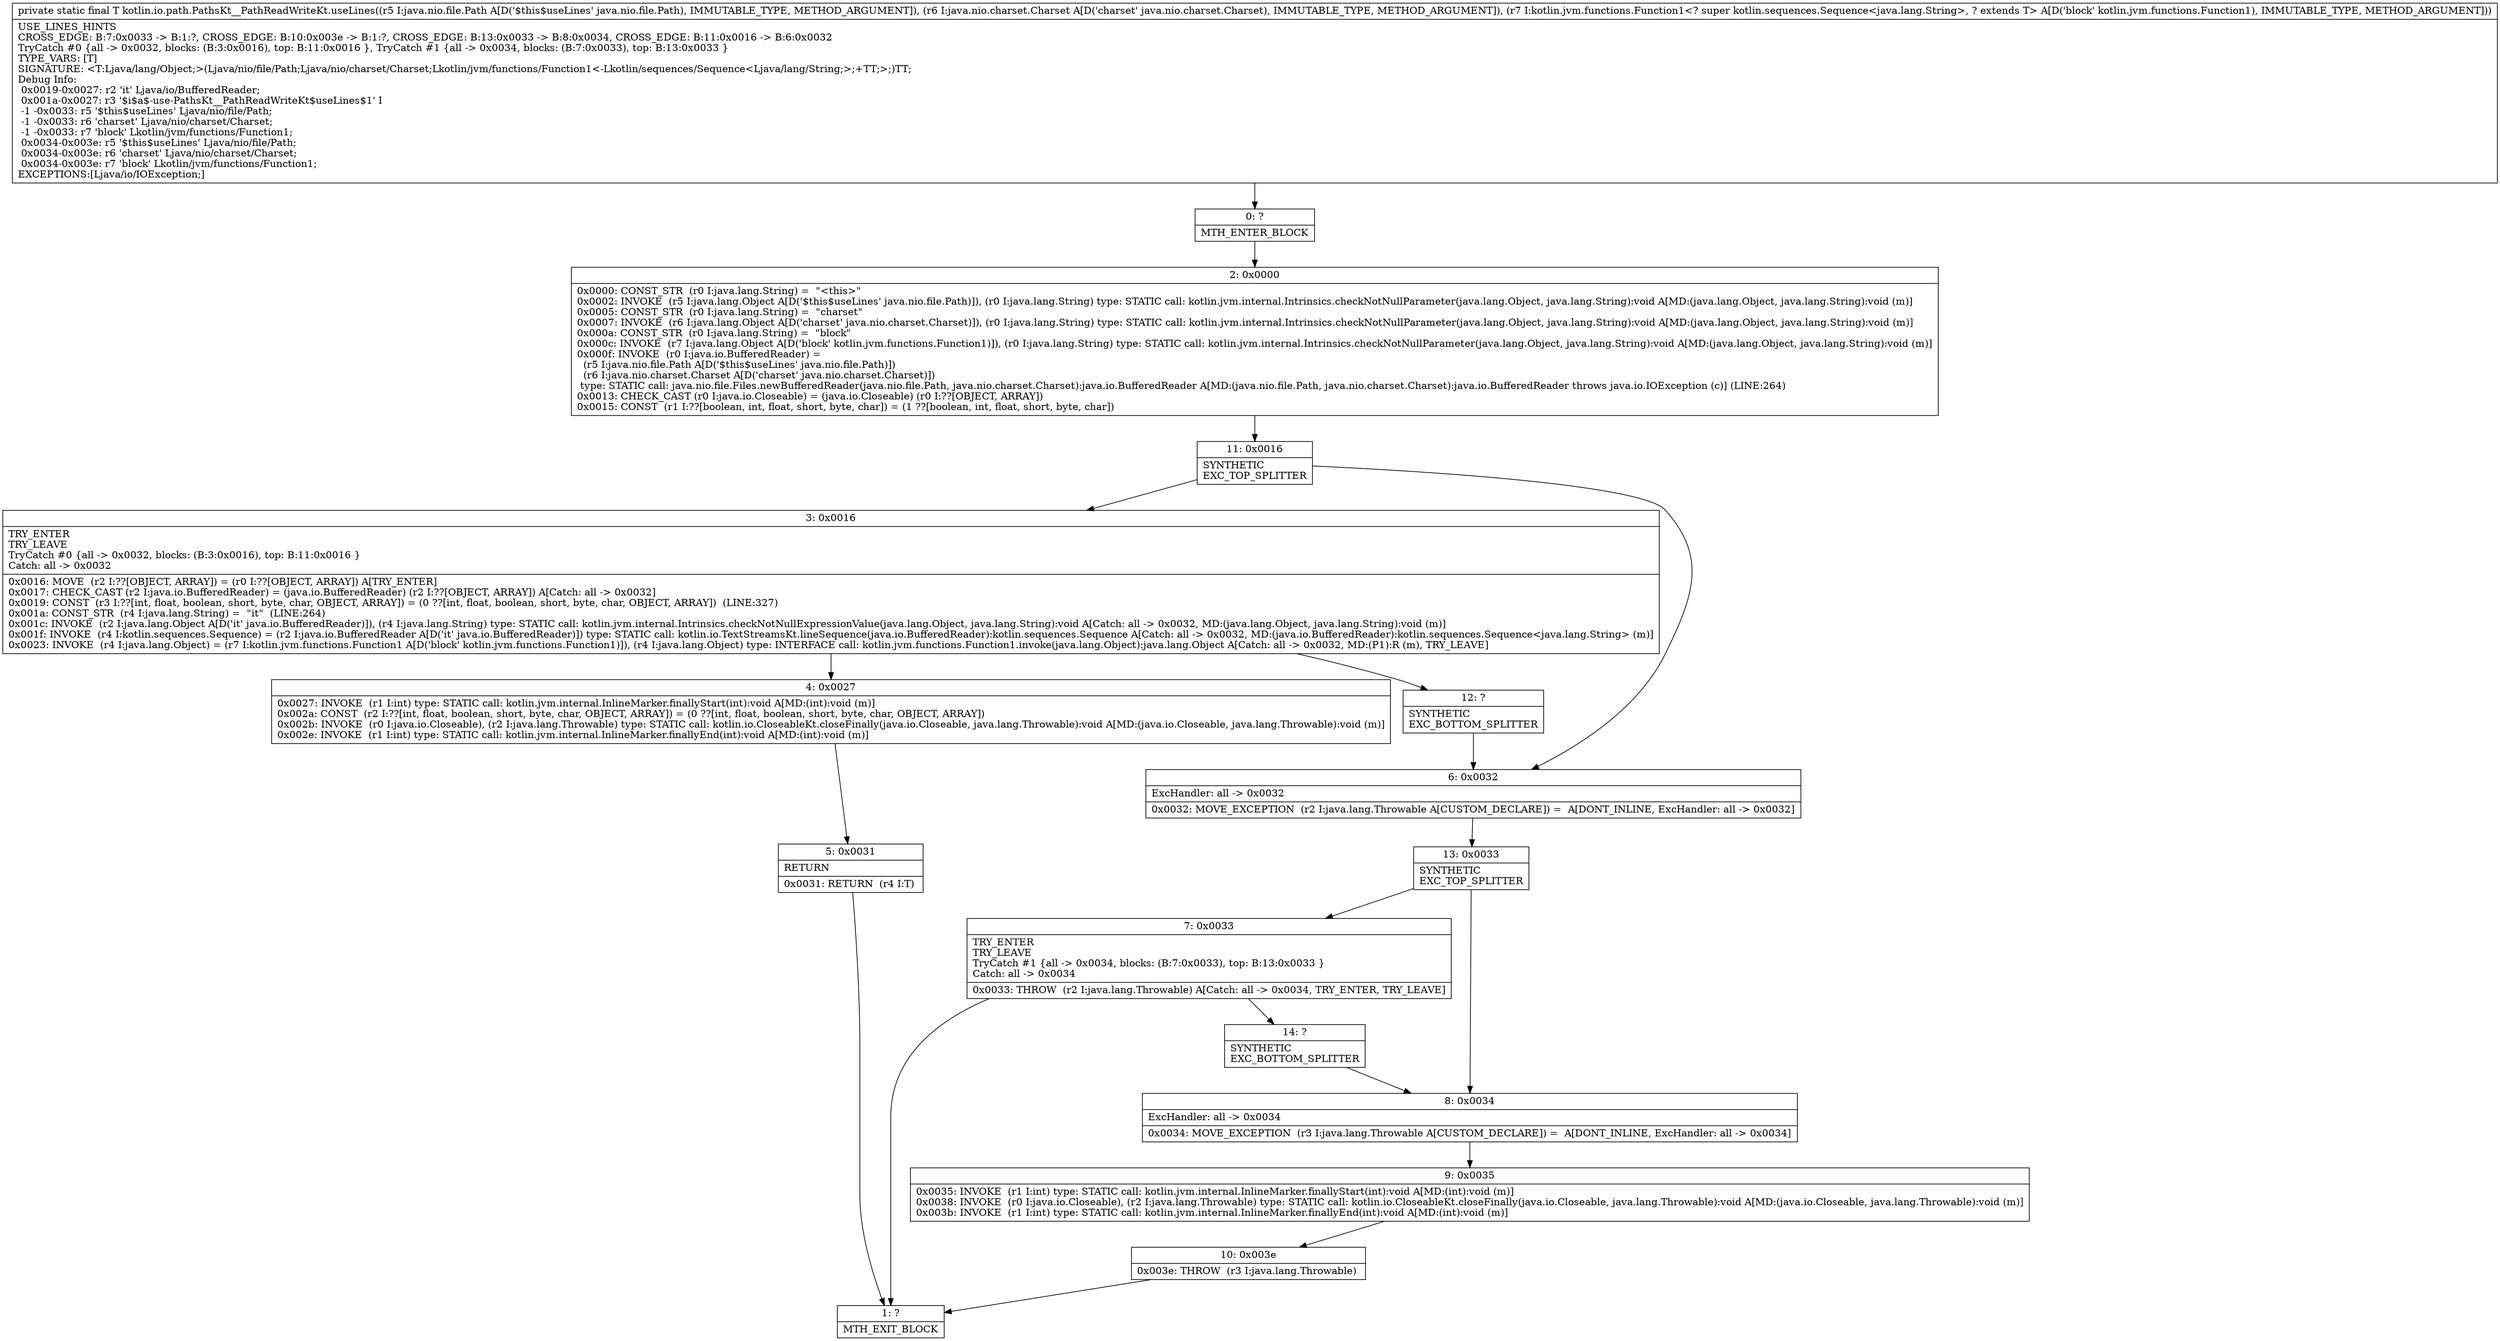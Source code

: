 digraph "CFG forkotlin.io.path.PathsKt__PathReadWriteKt.useLines(Ljava\/nio\/file\/Path;Ljava\/nio\/charset\/Charset;Lkotlin\/jvm\/functions\/Function1;)Ljava\/lang\/Object;" {
Node_0 [shape=record,label="{0\:\ ?|MTH_ENTER_BLOCK\l}"];
Node_2 [shape=record,label="{2\:\ 0x0000|0x0000: CONST_STR  (r0 I:java.lang.String) =  \"\<this\>\" \l0x0002: INVOKE  (r5 I:java.lang.Object A[D('$this$useLines' java.nio.file.Path)]), (r0 I:java.lang.String) type: STATIC call: kotlin.jvm.internal.Intrinsics.checkNotNullParameter(java.lang.Object, java.lang.String):void A[MD:(java.lang.Object, java.lang.String):void (m)]\l0x0005: CONST_STR  (r0 I:java.lang.String) =  \"charset\" \l0x0007: INVOKE  (r6 I:java.lang.Object A[D('charset' java.nio.charset.Charset)]), (r0 I:java.lang.String) type: STATIC call: kotlin.jvm.internal.Intrinsics.checkNotNullParameter(java.lang.Object, java.lang.String):void A[MD:(java.lang.Object, java.lang.String):void (m)]\l0x000a: CONST_STR  (r0 I:java.lang.String) =  \"block\" \l0x000c: INVOKE  (r7 I:java.lang.Object A[D('block' kotlin.jvm.functions.Function1)]), (r0 I:java.lang.String) type: STATIC call: kotlin.jvm.internal.Intrinsics.checkNotNullParameter(java.lang.Object, java.lang.String):void A[MD:(java.lang.Object, java.lang.String):void (m)]\l0x000f: INVOKE  (r0 I:java.io.BufferedReader) = \l  (r5 I:java.nio.file.Path A[D('$this$useLines' java.nio.file.Path)])\l  (r6 I:java.nio.charset.Charset A[D('charset' java.nio.charset.Charset)])\l type: STATIC call: java.nio.file.Files.newBufferedReader(java.nio.file.Path, java.nio.charset.Charset):java.io.BufferedReader A[MD:(java.nio.file.Path, java.nio.charset.Charset):java.io.BufferedReader throws java.io.IOException (c)] (LINE:264)\l0x0013: CHECK_CAST (r0 I:java.io.Closeable) = (java.io.Closeable) (r0 I:??[OBJECT, ARRAY]) \l0x0015: CONST  (r1 I:??[boolean, int, float, short, byte, char]) = (1 ??[boolean, int, float, short, byte, char]) \l}"];
Node_11 [shape=record,label="{11\:\ 0x0016|SYNTHETIC\lEXC_TOP_SPLITTER\l}"];
Node_3 [shape=record,label="{3\:\ 0x0016|TRY_ENTER\lTRY_LEAVE\lTryCatch #0 \{all \-\> 0x0032, blocks: (B:3:0x0016), top: B:11:0x0016 \}\lCatch: all \-\> 0x0032\l|0x0016: MOVE  (r2 I:??[OBJECT, ARRAY]) = (r0 I:??[OBJECT, ARRAY]) A[TRY_ENTER]\l0x0017: CHECK_CAST (r2 I:java.io.BufferedReader) = (java.io.BufferedReader) (r2 I:??[OBJECT, ARRAY]) A[Catch: all \-\> 0x0032]\l0x0019: CONST  (r3 I:??[int, float, boolean, short, byte, char, OBJECT, ARRAY]) = (0 ??[int, float, boolean, short, byte, char, OBJECT, ARRAY])  (LINE:327)\l0x001a: CONST_STR  (r4 I:java.lang.String) =  \"it\"  (LINE:264)\l0x001c: INVOKE  (r2 I:java.lang.Object A[D('it' java.io.BufferedReader)]), (r4 I:java.lang.String) type: STATIC call: kotlin.jvm.internal.Intrinsics.checkNotNullExpressionValue(java.lang.Object, java.lang.String):void A[Catch: all \-\> 0x0032, MD:(java.lang.Object, java.lang.String):void (m)]\l0x001f: INVOKE  (r4 I:kotlin.sequences.Sequence) = (r2 I:java.io.BufferedReader A[D('it' java.io.BufferedReader)]) type: STATIC call: kotlin.io.TextStreamsKt.lineSequence(java.io.BufferedReader):kotlin.sequences.Sequence A[Catch: all \-\> 0x0032, MD:(java.io.BufferedReader):kotlin.sequences.Sequence\<java.lang.String\> (m)]\l0x0023: INVOKE  (r4 I:java.lang.Object) = (r7 I:kotlin.jvm.functions.Function1 A[D('block' kotlin.jvm.functions.Function1)]), (r4 I:java.lang.Object) type: INTERFACE call: kotlin.jvm.functions.Function1.invoke(java.lang.Object):java.lang.Object A[Catch: all \-\> 0x0032, MD:(P1):R (m), TRY_LEAVE]\l}"];
Node_4 [shape=record,label="{4\:\ 0x0027|0x0027: INVOKE  (r1 I:int) type: STATIC call: kotlin.jvm.internal.InlineMarker.finallyStart(int):void A[MD:(int):void (m)]\l0x002a: CONST  (r2 I:??[int, float, boolean, short, byte, char, OBJECT, ARRAY]) = (0 ??[int, float, boolean, short, byte, char, OBJECT, ARRAY]) \l0x002b: INVOKE  (r0 I:java.io.Closeable), (r2 I:java.lang.Throwable) type: STATIC call: kotlin.io.CloseableKt.closeFinally(java.io.Closeable, java.lang.Throwable):void A[MD:(java.io.Closeable, java.lang.Throwable):void (m)]\l0x002e: INVOKE  (r1 I:int) type: STATIC call: kotlin.jvm.internal.InlineMarker.finallyEnd(int):void A[MD:(int):void (m)]\l}"];
Node_5 [shape=record,label="{5\:\ 0x0031|RETURN\l|0x0031: RETURN  (r4 I:T) \l}"];
Node_1 [shape=record,label="{1\:\ ?|MTH_EXIT_BLOCK\l}"];
Node_12 [shape=record,label="{12\:\ ?|SYNTHETIC\lEXC_BOTTOM_SPLITTER\l}"];
Node_6 [shape=record,label="{6\:\ 0x0032|ExcHandler: all \-\> 0x0032\l|0x0032: MOVE_EXCEPTION  (r2 I:java.lang.Throwable A[CUSTOM_DECLARE]) =  A[DONT_INLINE, ExcHandler: all \-\> 0x0032]\l}"];
Node_13 [shape=record,label="{13\:\ 0x0033|SYNTHETIC\lEXC_TOP_SPLITTER\l}"];
Node_7 [shape=record,label="{7\:\ 0x0033|TRY_ENTER\lTRY_LEAVE\lTryCatch #1 \{all \-\> 0x0034, blocks: (B:7:0x0033), top: B:13:0x0033 \}\lCatch: all \-\> 0x0034\l|0x0033: THROW  (r2 I:java.lang.Throwable) A[Catch: all \-\> 0x0034, TRY_ENTER, TRY_LEAVE]\l}"];
Node_14 [shape=record,label="{14\:\ ?|SYNTHETIC\lEXC_BOTTOM_SPLITTER\l}"];
Node_8 [shape=record,label="{8\:\ 0x0034|ExcHandler: all \-\> 0x0034\l|0x0034: MOVE_EXCEPTION  (r3 I:java.lang.Throwable A[CUSTOM_DECLARE]) =  A[DONT_INLINE, ExcHandler: all \-\> 0x0034]\l}"];
Node_9 [shape=record,label="{9\:\ 0x0035|0x0035: INVOKE  (r1 I:int) type: STATIC call: kotlin.jvm.internal.InlineMarker.finallyStart(int):void A[MD:(int):void (m)]\l0x0038: INVOKE  (r0 I:java.io.Closeable), (r2 I:java.lang.Throwable) type: STATIC call: kotlin.io.CloseableKt.closeFinally(java.io.Closeable, java.lang.Throwable):void A[MD:(java.io.Closeable, java.lang.Throwable):void (m)]\l0x003b: INVOKE  (r1 I:int) type: STATIC call: kotlin.jvm.internal.InlineMarker.finallyEnd(int):void A[MD:(int):void (m)]\l}"];
Node_10 [shape=record,label="{10\:\ 0x003e|0x003e: THROW  (r3 I:java.lang.Throwable) \l}"];
MethodNode[shape=record,label="{private static final T kotlin.io.path.PathsKt__PathReadWriteKt.useLines((r5 I:java.nio.file.Path A[D('$this$useLines' java.nio.file.Path), IMMUTABLE_TYPE, METHOD_ARGUMENT]), (r6 I:java.nio.charset.Charset A[D('charset' java.nio.charset.Charset), IMMUTABLE_TYPE, METHOD_ARGUMENT]), (r7 I:kotlin.jvm.functions.Function1\<? super kotlin.sequences.Sequence\<java.lang.String\>, ? extends T\> A[D('block' kotlin.jvm.functions.Function1), IMMUTABLE_TYPE, METHOD_ARGUMENT]))  | USE_LINES_HINTS\lCROSS_EDGE: B:7:0x0033 \-\> B:1:?, CROSS_EDGE: B:10:0x003e \-\> B:1:?, CROSS_EDGE: B:13:0x0033 \-\> B:8:0x0034, CROSS_EDGE: B:11:0x0016 \-\> B:6:0x0032\lTryCatch #0 \{all \-\> 0x0032, blocks: (B:3:0x0016), top: B:11:0x0016 \}, TryCatch #1 \{all \-\> 0x0034, blocks: (B:7:0x0033), top: B:13:0x0033 \}\lTYPE_VARS: [T]\lSIGNATURE: \<T:Ljava\/lang\/Object;\>(Ljava\/nio\/file\/Path;Ljava\/nio\/charset\/Charset;Lkotlin\/jvm\/functions\/Function1\<\-Lkotlin\/sequences\/Sequence\<Ljava\/lang\/String;\>;+TT;\>;)TT;\lDebug Info:\l  0x0019\-0x0027: r2 'it' Ljava\/io\/BufferedReader;\l  0x001a\-0x0027: r3 '$i$a$\-use\-PathsKt__PathReadWriteKt$useLines$1' I\l  \-1 \-0x0033: r5 '$this$useLines' Ljava\/nio\/file\/Path;\l  \-1 \-0x0033: r6 'charset' Ljava\/nio\/charset\/Charset;\l  \-1 \-0x0033: r7 'block' Lkotlin\/jvm\/functions\/Function1;\l  0x0034\-0x003e: r5 '$this$useLines' Ljava\/nio\/file\/Path;\l  0x0034\-0x003e: r6 'charset' Ljava\/nio\/charset\/Charset;\l  0x0034\-0x003e: r7 'block' Lkotlin\/jvm\/functions\/Function1;\lEXCEPTIONS:[Ljava\/io\/IOException;]\l}"];
MethodNode -> Node_0;Node_0 -> Node_2;
Node_2 -> Node_11;
Node_11 -> Node_3;
Node_11 -> Node_6;
Node_3 -> Node_4;
Node_3 -> Node_12;
Node_4 -> Node_5;
Node_5 -> Node_1;
Node_12 -> Node_6;
Node_6 -> Node_13;
Node_13 -> Node_7;
Node_13 -> Node_8;
Node_7 -> Node_1;
Node_7 -> Node_14;
Node_14 -> Node_8;
Node_8 -> Node_9;
Node_9 -> Node_10;
Node_10 -> Node_1;
}

